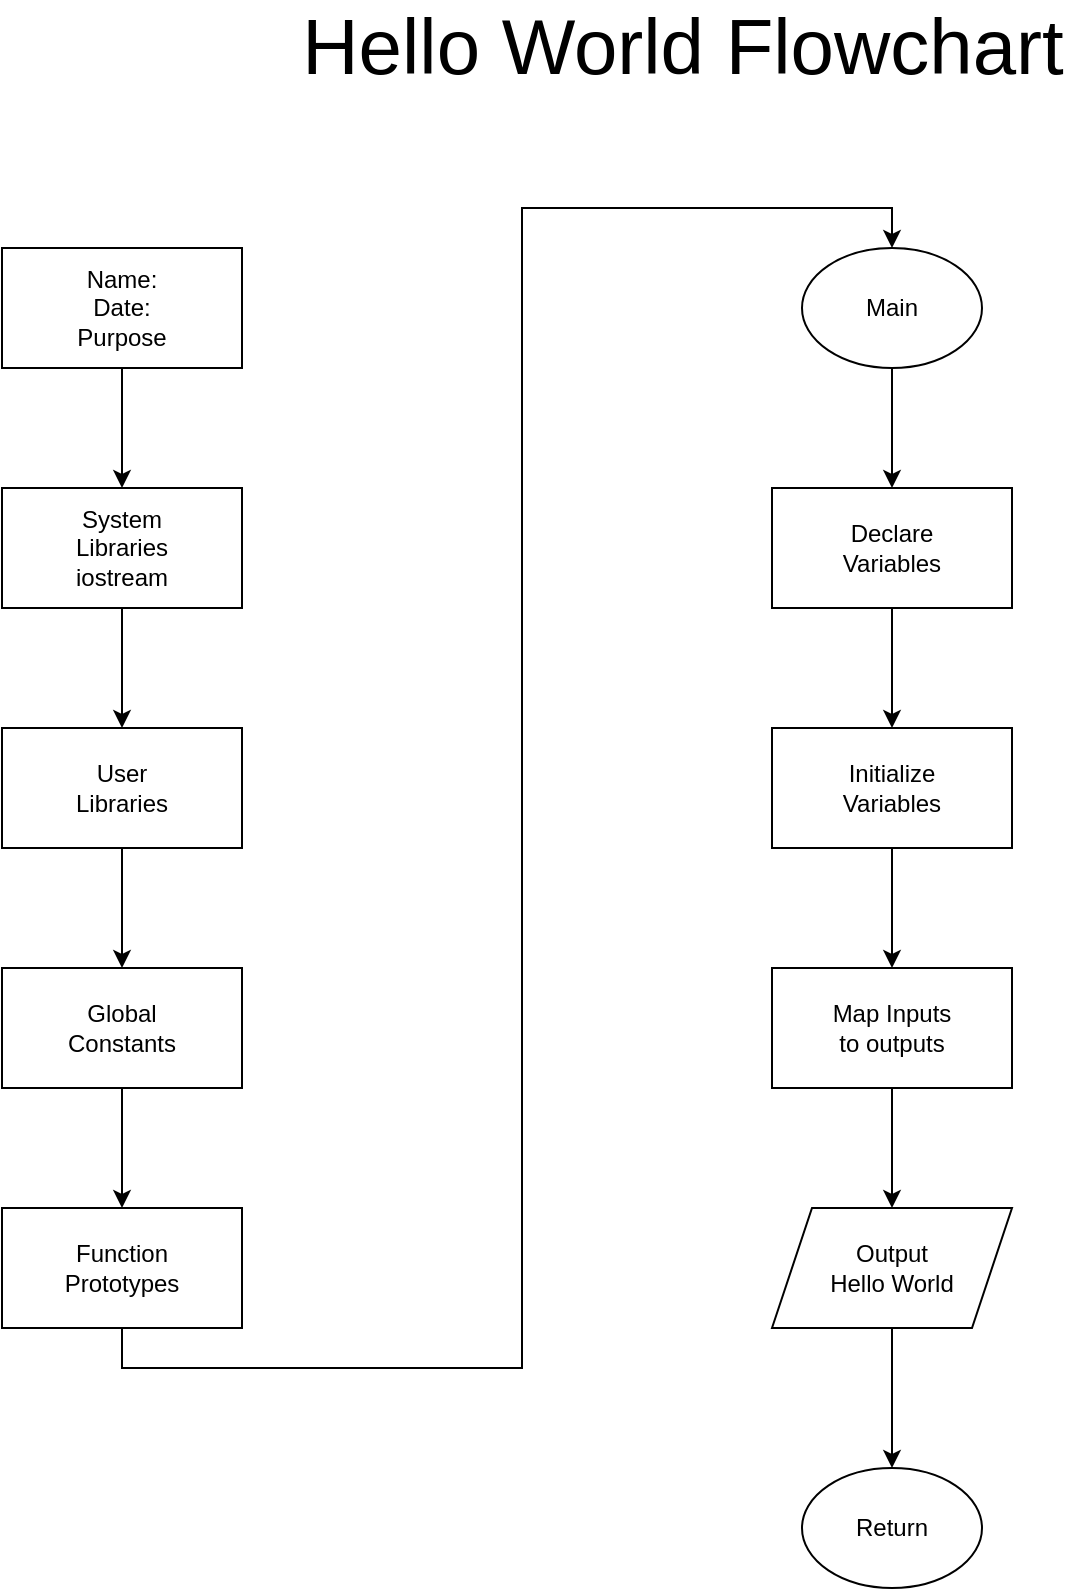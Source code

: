 <mxfile version="17.4.5" type="device"><diagram id="yltXzVgwlB4gpVz6Y6tN" name="Page-1"><mxGraphModel dx="1422" dy="752" grid="1" gridSize="10" guides="1" tooltips="1" connect="1" arrows="1" fold="1" page="1" pageScale="1" pageWidth="850" pageHeight="1100" math="0" shadow="0"><root><mxCell id="0"/><mxCell id="1" parent="0"/><mxCell id="3KmqsLB2OoyeYogq0ZAq-3" style="edgeStyle=orthogonalEdgeStyle;rounded=0;orthogonalLoop=1;jettySize=auto;html=1;exitX=0.5;exitY=1;exitDx=0;exitDy=0;entryX=0.5;entryY=0;entryDx=0;entryDy=0;" edge="1" parent="1" source="3KmqsLB2OoyeYogq0ZAq-1" target="3KmqsLB2OoyeYogq0ZAq-2"><mxGeometry relative="1" as="geometry"/></mxCell><mxCell id="3KmqsLB2OoyeYogq0ZAq-1" value="&lt;div&gt;Name:&lt;/div&gt;&lt;div&gt;Date:&lt;/div&gt;&lt;div&gt;Purpose&lt;br&gt;&lt;/div&gt;" style="rounded=0;whiteSpace=wrap;html=1;" vertex="1" parent="1"><mxGeometry x="80" y="160" width="120" height="60" as="geometry"/></mxCell><mxCell id="3KmqsLB2OoyeYogq0ZAq-7" style="edgeStyle=orthogonalEdgeStyle;rounded=0;orthogonalLoop=1;jettySize=auto;html=1;exitX=0.5;exitY=1;exitDx=0;exitDy=0;" edge="1" parent="1" source="3KmqsLB2OoyeYogq0ZAq-2" target="3KmqsLB2OoyeYogq0ZAq-5"><mxGeometry relative="1" as="geometry"/></mxCell><mxCell id="3KmqsLB2OoyeYogq0ZAq-2" value="&lt;div&gt;System&lt;/div&gt;&lt;div&gt;Libraries&lt;br&gt;&lt;/div&gt;&lt;div&gt;iostream&lt;br&gt;&lt;/div&gt;" style="rounded=0;whiteSpace=wrap;html=1;" vertex="1" parent="1"><mxGeometry x="80" y="280" width="120" height="60" as="geometry"/></mxCell><mxCell id="3KmqsLB2OoyeYogq0ZAq-4" style="edgeStyle=orthogonalEdgeStyle;rounded=0;orthogonalLoop=1;jettySize=auto;html=1;exitX=0.5;exitY=1;exitDx=0;exitDy=0;entryX=0.5;entryY=0;entryDx=0;entryDy=0;" edge="1" source="3KmqsLB2OoyeYogq0ZAq-5" target="3KmqsLB2OoyeYogq0ZAq-6" parent="1"><mxGeometry relative="1" as="geometry"/></mxCell><mxCell id="3KmqsLB2OoyeYogq0ZAq-5" value="&lt;div&gt;User&lt;/div&gt;&lt;div&gt;Libraries&lt;br&gt;&lt;/div&gt;" style="rounded=0;whiteSpace=wrap;html=1;" vertex="1" parent="1"><mxGeometry x="80" y="400" width="120" height="60" as="geometry"/></mxCell><mxCell id="3KmqsLB2OoyeYogq0ZAq-11" style="edgeStyle=orthogonalEdgeStyle;rounded=0;orthogonalLoop=1;jettySize=auto;html=1;exitX=0.5;exitY=1;exitDx=0;exitDy=0;entryX=0.5;entryY=0;entryDx=0;entryDy=0;" edge="1" parent="1" source="3KmqsLB2OoyeYogq0ZAq-6" target="3KmqsLB2OoyeYogq0ZAq-9"><mxGeometry relative="1" as="geometry"/></mxCell><mxCell id="3KmqsLB2OoyeYogq0ZAq-6" value="&lt;div&gt;Global&lt;/div&gt;&lt;div&gt;Constants&lt;br&gt;&lt;/div&gt;" style="rounded=0;whiteSpace=wrap;html=1;" vertex="1" parent="1"><mxGeometry x="80" y="520" width="120" height="60" as="geometry"/></mxCell><mxCell id="3KmqsLB2OoyeYogq0ZAq-8" style="edgeStyle=orthogonalEdgeStyle;rounded=0;orthogonalLoop=1;jettySize=auto;html=1;exitX=0.5;exitY=1;exitDx=0;exitDy=0;entryX=0.5;entryY=0;entryDx=0;entryDy=0;" edge="1" source="3KmqsLB2OoyeYogq0ZAq-9" target="3KmqsLB2OoyeYogq0ZAq-12" parent="1"><mxGeometry relative="1" as="geometry"><mxPoint x="140" y="760" as="targetPoint"/></mxGeometry></mxCell><mxCell id="3KmqsLB2OoyeYogq0ZAq-9" value="&lt;div&gt;Function&lt;/div&gt;&lt;div&gt;Prototypes&lt;br&gt;&lt;/div&gt;" style="rounded=0;whiteSpace=wrap;html=1;" vertex="1" parent="1"><mxGeometry x="80" y="640" width="120" height="60" as="geometry"/></mxCell><mxCell id="3KmqsLB2OoyeYogq0ZAq-16" style="edgeStyle=orthogonalEdgeStyle;rounded=0;orthogonalLoop=1;jettySize=auto;html=1;exitX=0.5;exitY=1;exitDx=0;exitDy=0;entryX=0.5;entryY=0;entryDx=0;entryDy=0;" edge="1" parent="1" source="3KmqsLB2OoyeYogq0ZAq-12" target="3KmqsLB2OoyeYogq0ZAq-14"><mxGeometry relative="1" as="geometry"/></mxCell><mxCell id="3KmqsLB2OoyeYogq0ZAq-12" value="Main" style="ellipse;whiteSpace=wrap;html=1;" vertex="1" parent="1"><mxGeometry x="480" y="160" width="90" height="60" as="geometry"/></mxCell><mxCell id="3KmqsLB2OoyeYogq0ZAq-13" style="edgeStyle=orthogonalEdgeStyle;rounded=0;orthogonalLoop=1;jettySize=auto;html=1;exitX=0.5;exitY=1;exitDx=0;exitDy=0;entryX=0.5;entryY=0;entryDx=0;entryDy=0;" edge="1" source="3KmqsLB2OoyeYogq0ZAq-14" target="3KmqsLB2OoyeYogq0ZAq-15" parent="1"><mxGeometry relative="1" as="geometry"/></mxCell><mxCell id="3KmqsLB2OoyeYogq0ZAq-14" value="&lt;div&gt;Declare&lt;/div&gt;&lt;div&gt;Variables&lt;br&gt;&lt;/div&gt;" style="rounded=0;whiteSpace=wrap;html=1;" vertex="1" parent="1"><mxGeometry x="465" y="280" width="120" height="60" as="geometry"/></mxCell><mxCell id="3KmqsLB2OoyeYogq0ZAq-20" style="edgeStyle=orthogonalEdgeStyle;rounded=0;orthogonalLoop=1;jettySize=auto;html=1;exitX=0.5;exitY=1;exitDx=0;exitDy=0;entryX=0.5;entryY=0;entryDx=0;entryDy=0;" edge="1" parent="1" source="3KmqsLB2OoyeYogq0ZAq-15" target="3KmqsLB2OoyeYogq0ZAq-18"><mxGeometry relative="1" as="geometry"/></mxCell><mxCell id="3KmqsLB2OoyeYogq0ZAq-15" value="&lt;div&gt;Initialize&lt;/div&gt;&lt;div&gt;Variables&lt;/div&gt;" style="rounded=0;whiteSpace=wrap;html=1;" vertex="1" parent="1"><mxGeometry x="465" y="400" width="120" height="60" as="geometry"/></mxCell><mxCell id="3KmqsLB2OoyeYogq0ZAq-22" style="edgeStyle=orthogonalEdgeStyle;rounded=0;orthogonalLoop=1;jettySize=auto;html=1;exitX=0.5;exitY=1;exitDx=0;exitDy=0;entryX=0.5;entryY=0;entryDx=0;entryDy=0;" edge="1" parent="1" source="3KmqsLB2OoyeYogq0ZAq-18" target="3KmqsLB2OoyeYogq0ZAq-21"><mxGeometry relative="1" as="geometry"/></mxCell><mxCell id="3KmqsLB2OoyeYogq0ZAq-18" value="&lt;div&gt;Map Inputs&lt;/div&gt;&lt;div&gt;to outputs&lt;br&gt;&lt;/div&gt;" style="rounded=0;whiteSpace=wrap;html=1;" vertex="1" parent="1"><mxGeometry x="465" y="520" width="120" height="60" as="geometry"/></mxCell><mxCell id="3KmqsLB2OoyeYogq0ZAq-24" style="edgeStyle=orthogonalEdgeStyle;rounded=0;orthogonalLoop=1;jettySize=auto;html=1;exitX=0.5;exitY=1;exitDx=0;exitDy=0;entryX=0.5;entryY=0;entryDx=0;entryDy=0;" edge="1" parent="1" source="3KmqsLB2OoyeYogq0ZAq-21" target="3KmqsLB2OoyeYogq0ZAq-23"><mxGeometry relative="1" as="geometry"/></mxCell><mxCell id="3KmqsLB2OoyeYogq0ZAq-21" value="&lt;div&gt;Output&lt;/div&gt;&lt;div&gt;Hello World&lt;br&gt;&lt;/div&gt;" style="shape=parallelogram;perimeter=parallelogramPerimeter;whiteSpace=wrap;html=1;fixedSize=1;" vertex="1" parent="1"><mxGeometry x="465" y="640" width="120" height="60" as="geometry"/></mxCell><mxCell id="3KmqsLB2OoyeYogq0ZAq-23" value="Return" style="ellipse;whiteSpace=wrap;html=1;" vertex="1" parent="1"><mxGeometry x="480" y="770" width="90" height="60" as="geometry"/></mxCell><mxCell id="3KmqsLB2OoyeYogq0ZAq-25" value="&lt;font style=&quot;font-size: 39px&quot;&gt;Hello World Flowchart&lt;/font&gt;" style="text;html=1;align=center;verticalAlign=middle;resizable=0;points=[];autosize=1;strokeColor=none;fillColor=none;" vertex="1" parent="1"><mxGeometry x="220" y="45" width="400" height="30" as="geometry"/></mxCell></root></mxGraphModel></diagram></mxfile>
